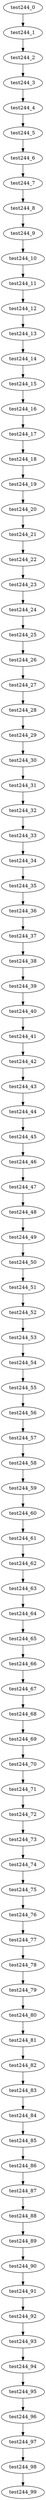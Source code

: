 digraph G {
test244_0->test244_1;
test244_1->test244_2;
test244_2->test244_3;
test244_3->test244_4;
test244_4->test244_5;
test244_5->test244_6;
test244_6->test244_7;
test244_7->test244_8;
test244_8->test244_9;
test244_9->test244_10;
test244_10->test244_11;
test244_11->test244_12;
test244_12->test244_13;
test244_13->test244_14;
test244_14->test244_15;
test244_15->test244_16;
test244_16->test244_17;
test244_17->test244_18;
test244_18->test244_19;
test244_19->test244_20;
test244_20->test244_21;
test244_21->test244_22;
test244_22->test244_23;
test244_23->test244_24;
test244_24->test244_25;
test244_25->test244_26;
test244_26->test244_27;
test244_27->test244_28;
test244_28->test244_29;
test244_29->test244_30;
test244_30->test244_31;
test244_31->test244_32;
test244_32->test244_33;
test244_33->test244_34;
test244_34->test244_35;
test244_35->test244_36;
test244_36->test244_37;
test244_37->test244_38;
test244_38->test244_39;
test244_39->test244_40;
test244_40->test244_41;
test244_41->test244_42;
test244_42->test244_43;
test244_43->test244_44;
test244_44->test244_45;
test244_45->test244_46;
test244_46->test244_47;
test244_47->test244_48;
test244_48->test244_49;
test244_49->test244_50;
test244_50->test244_51;
test244_51->test244_52;
test244_52->test244_53;
test244_53->test244_54;
test244_54->test244_55;
test244_55->test244_56;
test244_56->test244_57;
test244_57->test244_58;
test244_58->test244_59;
test244_59->test244_60;
test244_60->test244_61;
test244_61->test244_62;
test244_62->test244_63;
test244_63->test244_64;
test244_64->test244_65;
test244_65->test244_66;
test244_66->test244_67;
test244_67->test244_68;
test244_68->test244_69;
test244_69->test244_70;
test244_70->test244_71;
test244_71->test244_72;
test244_72->test244_73;
test244_73->test244_74;
test244_74->test244_75;
test244_75->test244_76;
test244_76->test244_77;
test244_77->test244_78;
test244_78->test244_79;
test244_79->test244_80;
test244_80->test244_81;
test244_81->test244_82;
test244_82->test244_83;
test244_83->test244_84;
test244_84->test244_85;
test244_85->test244_86;
test244_86->test244_87;
test244_87->test244_88;
test244_88->test244_89;
test244_89->test244_90;
test244_90->test244_91;
test244_91->test244_92;
test244_92->test244_93;
test244_93->test244_94;
test244_94->test244_95;
test244_95->test244_96;
test244_96->test244_97;
test244_97->test244_98;
test244_98->test244_99;

}

